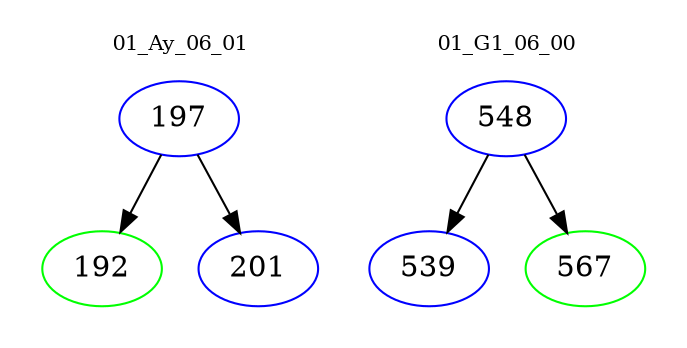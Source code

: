 digraph{
subgraph cluster_0 {
color = white
label = "01_Ay_06_01";
fontsize=10;
T0_197 [label="197", color="blue"]
T0_197 -> T0_192 [color="black"]
T0_192 [label="192", color="green"]
T0_197 -> T0_201 [color="black"]
T0_201 [label="201", color="blue"]
}
subgraph cluster_1 {
color = white
label = "01_G1_06_00";
fontsize=10;
T1_548 [label="548", color="blue"]
T1_548 -> T1_539 [color="black"]
T1_539 [label="539", color="blue"]
T1_548 -> T1_567 [color="black"]
T1_567 [label="567", color="green"]
}
}

